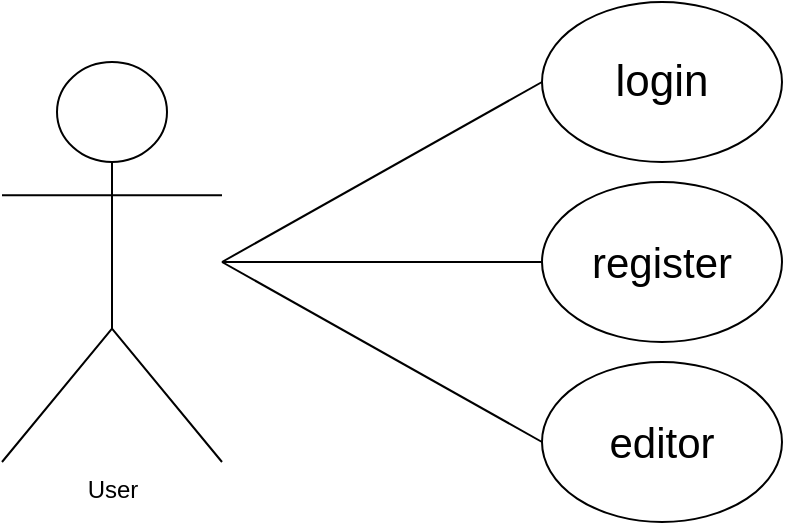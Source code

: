 <mxfile version="18.0.7" type="github">
  <diagram id="l0R2FTp7u14YdD1Jmb8E" name="Page-1">
    <mxGraphModel dx="677" dy="627" grid="1" gridSize="10" guides="1" tooltips="1" connect="1" arrows="1" fold="1" page="1" pageScale="1" pageWidth="827" pageHeight="1169" math="0" shadow="0">
      <root>
        <mxCell id="0" />
        <mxCell id="1" parent="0" />
        <mxCell id="J1_bKxiU-66GvQUoC37A-1" value="User" style="shape=umlActor;html=1;verticalLabelPosition=bottom;verticalAlign=top;align=center;" parent="1" vertex="1">
          <mxGeometry x="130" y="160" width="110" height="200" as="geometry" />
        </mxCell>
        <mxCell id="J1_bKxiU-66GvQUoC37A-7" value="" style="endArrow=none;html=1;rounded=0;" parent="1" edge="1">
          <mxGeometry width="50" height="50" relative="1" as="geometry">
            <mxPoint x="240" y="260" as="sourcePoint" />
            <mxPoint x="400" y="170" as="targetPoint" />
          </mxGeometry>
        </mxCell>
        <mxCell id="J1_bKxiU-66GvQUoC37A-8" value="" style="endArrow=none;html=1;rounded=0;entryX=0;entryY=0.5;entryDx=0;entryDy=0;" parent="1" target="J1_bKxiU-66GvQUoC37A-11" edge="1">
          <mxGeometry width="50" height="50" relative="1" as="geometry">
            <mxPoint x="240" y="260" as="sourcePoint" />
            <mxPoint x="330" y="250" as="targetPoint" />
          </mxGeometry>
        </mxCell>
        <mxCell id="J1_bKxiU-66GvQUoC37A-9" value="&lt;p&gt;&lt;font style=&quot;font-size: 22px;&quot;&gt;login&lt;/font&gt;&lt;/p&gt;" style="ellipse;whiteSpace=wrap;html=1;fontFamily=Helvetica;" parent="1" vertex="1">
          <mxGeometry x="400" y="130" width="120" height="80" as="geometry" />
        </mxCell>
        <mxCell id="J1_bKxiU-66GvQUoC37A-10" value="&lt;font style=&quot;font-size: 21px;&quot;&gt;register&lt;/font&gt;" style="ellipse;whiteSpace=wrap;html=1;" parent="1" vertex="1">
          <mxGeometry x="400" y="220" width="120" height="80" as="geometry" />
        </mxCell>
        <mxCell id="J1_bKxiU-66GvQUoC37A-11" value="&lt;font style=&quot;font-size: 21px;&quot;&gt;editor&lt;/font&gt;" style="ellipse;whiteSpace=wrap;html=1;" parent="1" vertex="1">
          <mxGeometry x="400" y="310" width="120" height="80" as="geometry" />
        </mxCell>
        <mxCell id="J1_bKxiU-66GvQUoC37A-12" value="" style="endArrow=none;html=1;rounded=0;entryX=0;entryY=0.5;entryDx=0;entryDy=0;" parent="1" target="J1_bKxiU-66GvQUoC37A-10" edge="1">
          <mxGeometry width="50" height="50" relative="1" as="geometry">
            <mxPoint x="240" y="260" as="sourcePoint" />
            <mxPoint x="340" y="320" as="targetPoint" />
          </mxGeometry>
        </mxCell>
      </root>
    </mxGraphModel>
  </diagram>
</mxfile>
